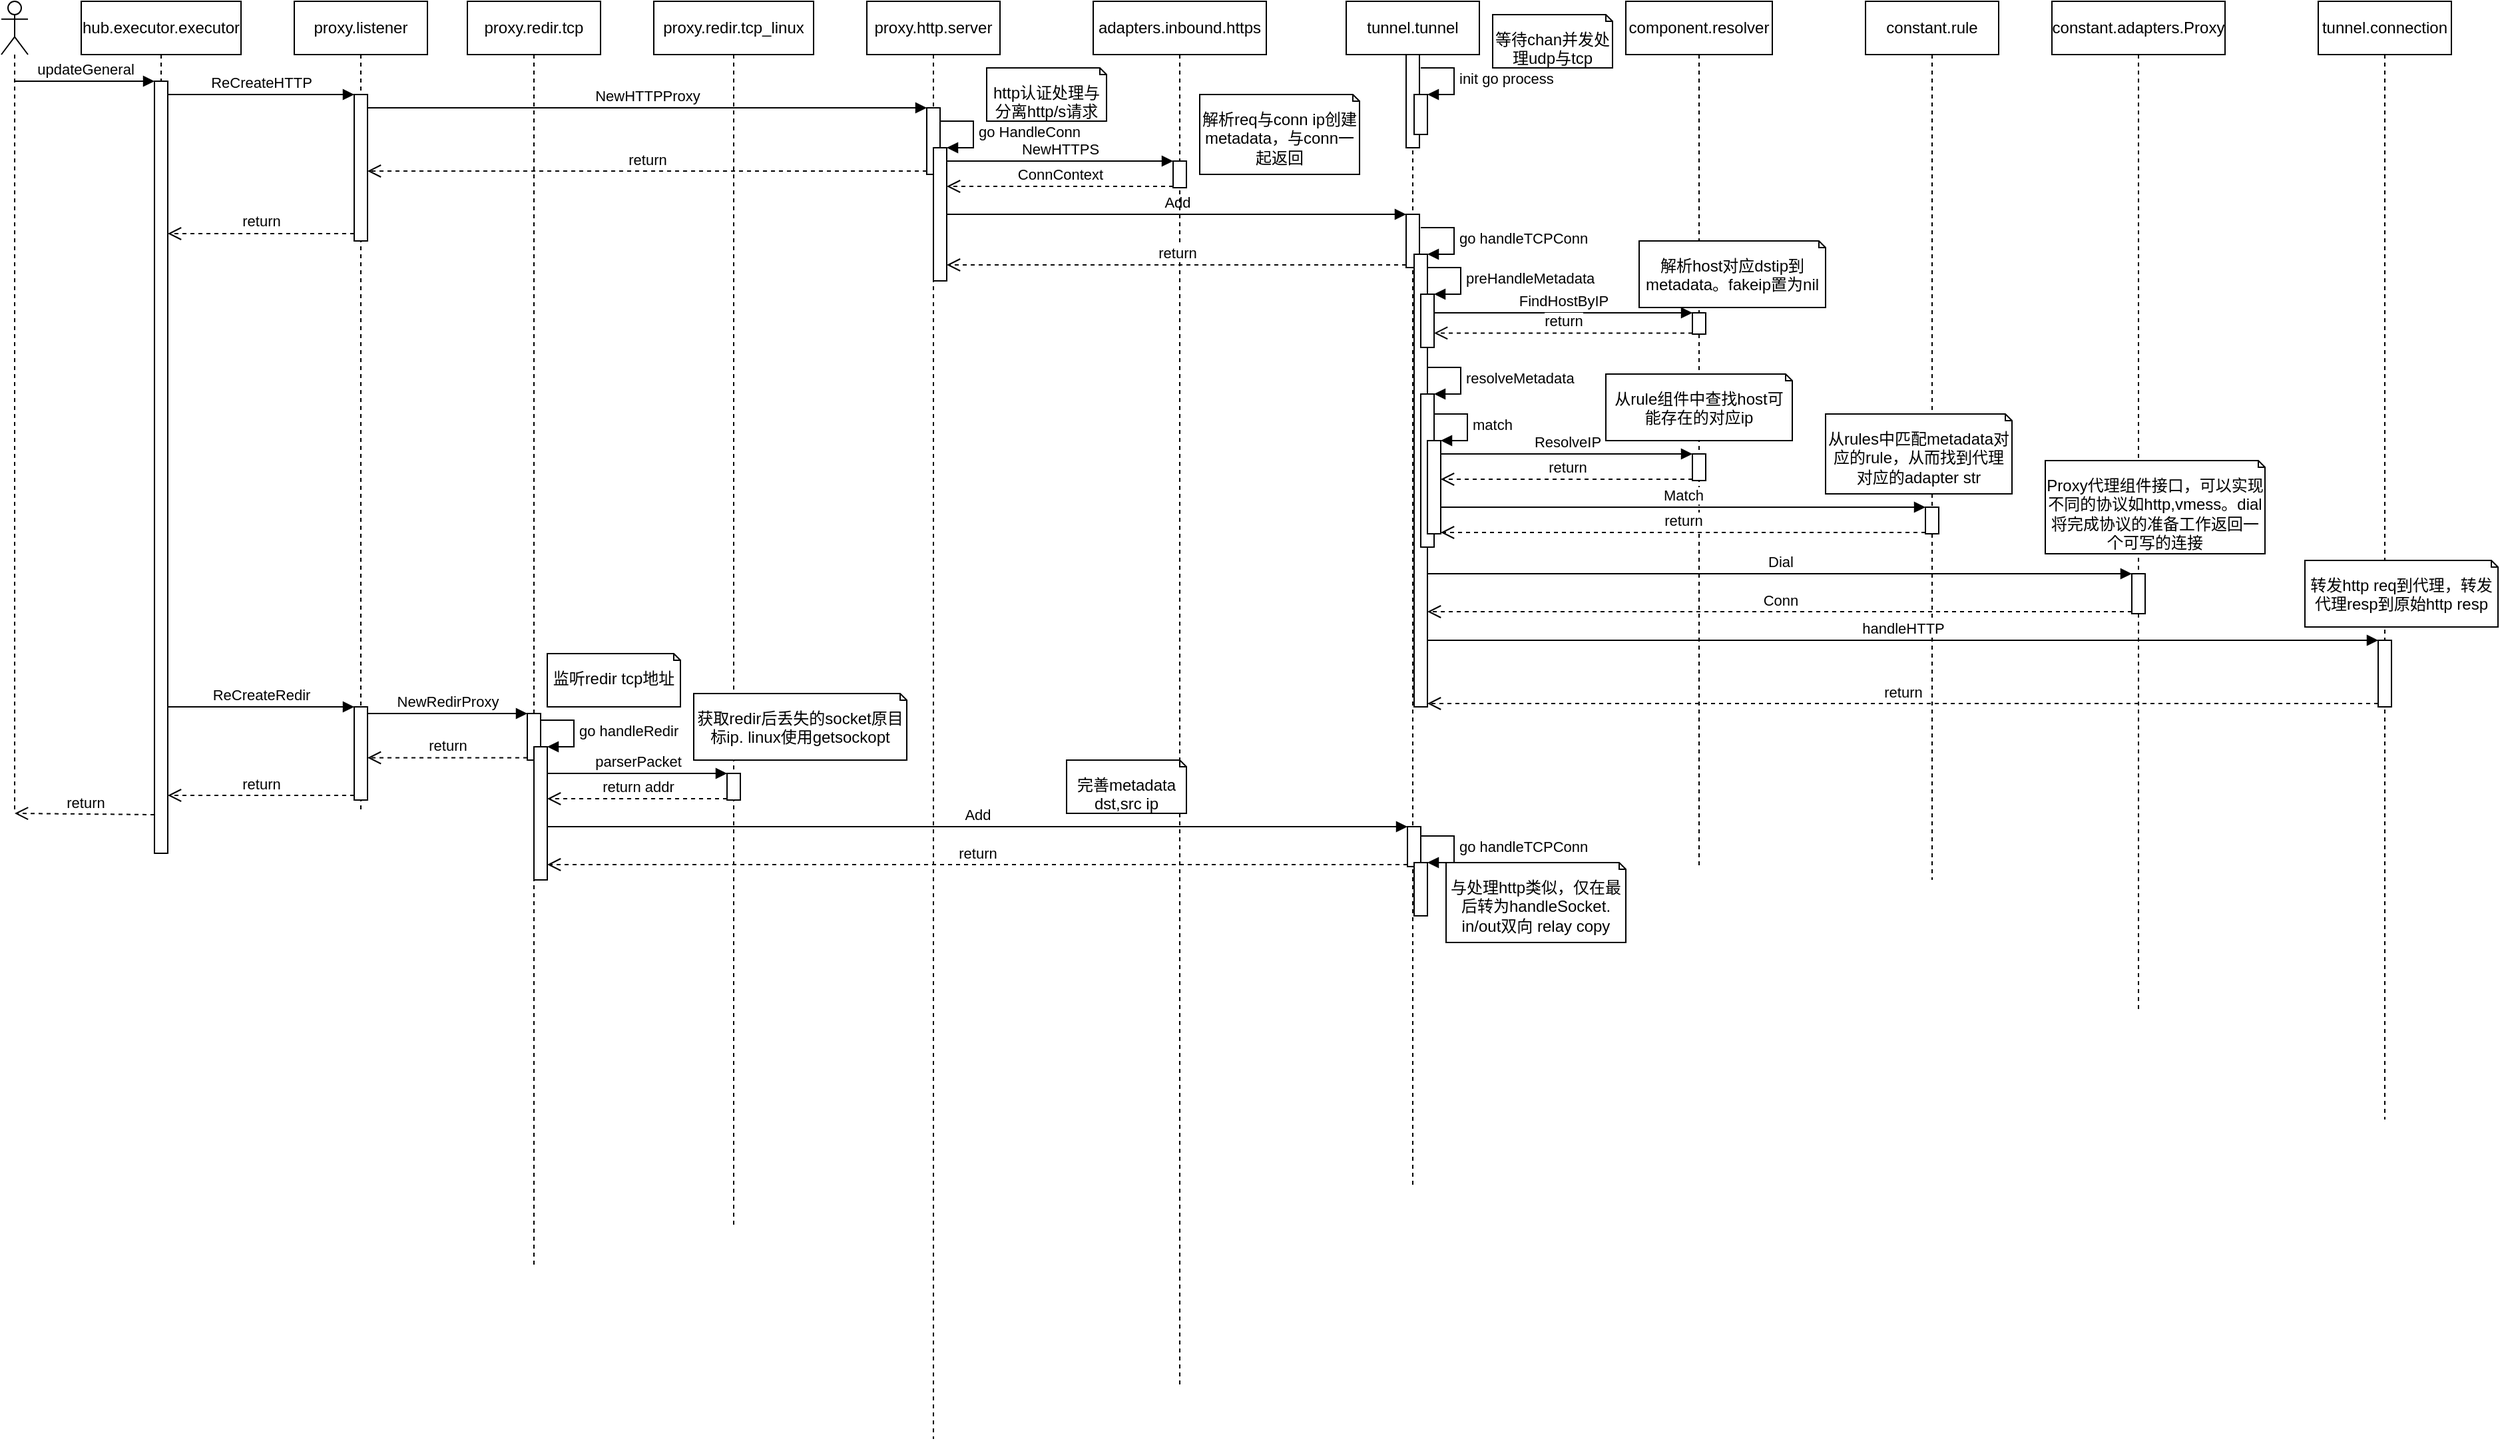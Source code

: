 <mxfile>
    <diagram id="NGMvuP1C8fOMMnkiAd7f" name="Page-1">
        <mxGraphModel dx="579" dy="800" grid="1" gridSize="10" guides="1" tooltips="1" connect="1" arrows="1" fold="1" page="1" pageScale="1" pageWidth="1169" pageHeight="827" math="0" shadow="0">
            <root>
                <mxCell id="0"/>
                <mxCell id="1" parent="0"/>
                <mxCell id="2" value="hub.executor.executor" style="shape=umlLifeline;perimeter=lifelinePerimeter;whiteSpace=wrap;html=1;container=1;collapsible=0;recursiveResize=0;outlineConnect=0;" parent="1" vertex="1">
                    <mxGeometry x="90" y="120" width="120" height="640" as="geometry"/>
                </mxCell>
                <mxCell id="5" value="" style="html=1;points=[];perimeter=orthogonalPerimeter;" parent="2" vertex="1">
                    <mxGeometry x="55" y="60" width="10" height="580" as="geometry"/>
                </mxCell>
                <mxCell id="3" value="" style="shape=umlLifeline;participant=umlActor;perimeter=lifelinePerimeter;whiteSpace=wrap;html=1;container=1;collapsible=0;recursiveResize=0;verticalAlign=top;spacingTop=36;outlineConnect=0;" parent="1" vertex="1">
                    <mxGeometry x="30" y="120" width="20" height="610" as="geometry"/>
                </mxCell>
                <mxCell id="4" value="proxy.listener" style="shape=umlLifeline;perimeter=lifelinePerimeter;whiteSpace=wrap;html=1;container=1;collapsible=0;recursiveResize=0;outlineConnect=0;" parent="1" vertex="1">
                    <mxGeometry x="250" y="120" width="100" height="610" as="geometry"/>
                </mxCell>
                <mxCell id="8" value="" style="html=1;points=[];perimeter=orthogonalPerimeter;" parent="4" vertex="1">
                    <mxGeometry x="45" y="70" width="10" height="110" as="geometry"/>
                </mxCell>
                <mxCell id="84" value="" style="html=1;points=[];perimeter=orthogonalPerimeter;" vertex="1" parent="4">
                    <mxGeometry x="45" y="530" width="10" height="70" as="geometry"/>
                </mxCell>
                <mxCell id="6" value="updateGeneral" style="html=1;verticalAlign=bottom;endArrow=block;entryX=0;entryY=0;" parent="1" source="3" target="5" edge="1">
                    <mxGeometry relative="1" as="geometry">
                        <mxPoint x="85" y="180" as="sourcePoint"/>
                    </mxGeometry>
                </mxCell>
                <mxCell id="7" value="return" style="html=1;verticalAlign=bottom;endArrow=open;dashed=1;endSize=8;exitX=0;exitY=0.95;" parent="1" source="5" target="3" edge="1">
                    <mxGeometry relative="1" as="geometry">
                        <mxPoint x="85" y="256" as="targetPoint"/>
                    </mxGeometry>
                </mxCell>
                <mxCell id="9" value="ReCreateHTTP" style="html=1;verticalAlign=bottom;endArrow=block;entryX=0;entryY=0;" parent="1" source="5" target="8" edge="1">
                    <mxGeometry relative="1" as="geometry">
                        <mxPoint x="225" y="190" as="sourcePoint"/>
                    </mxGeometry>
                </mxCell>
                <mxCell id="10" value="return" style="html=1;verticalAlign=bottom;endArrow=open;dashed=1;endSize=8;exitX=0;exitY=0.95;" parent="1" source="8" target="5" edge="1">
                    <mxGeometry relative="1" as="geometry">
                        <mxPoint x="225" y="266" as="targetPoint"/>
                    </mxGeometry>
                </mxCell>
                <mxCell id="11" value="proxy.http.server" style="shape=umlLifeline;perimeter=lifelinePerimeter;whiteSpace=wrap;html=1;container=1;collapsible=0;recursiveResize=0;outlineConnect=0;" parent="1" vertex="1">
                    <mxGeometry x="680" y="120" width="100" height="1080" as="geometry"/>
                </mxCell>
                <mxCell id="17" value="" style="html=1;points=[];perimeter=orthogonalPerimeter;" parent="11" vertex="1">
                    <mxGeometry x="45" y="80" width="10" height="50" as="geometry"/>
                </mxCell>
                <mxCell id="24" value="" style="html=1;points=[];perimeter=orthogonalPerimeter;" parent="11" vertex="1">
                    <mxGeometry x="50" y="110" width="10" height="100" as="geometry"/>
                </mxCell>
                <mxCell id="25" value="go HandleConn" style="edgeStyle=orthogonalEdgeStyle;html=1;align=left;spacingLeft=2;endArrow=block;rounded=0;entryX=1;entryY=0;" parent="11" target="24" edge="1">
                    <mxGeometry relative="1" as="geometry">
                        <mxPoint x="55" y="90" as="sourcePoint"/>
                        <Array as="points">
                            <mxPoint x="80" y="90"/>
                        </Array>
                    </mxGeometry>
                </mxCell>
                <mxCell id="18" value="NewHTTPProxy" style="html=1;verticalAlign=bottom;endArrow=block;entryX=0;entryY=0;" parent="1" source="8" target="17" edge="1">
                    <mxGeometry relative="1" as="geometry">
                        <mxPoint x="375" y="200" as="sourcePoint"/>
                    </mxGeometry>
                </mxCell>
                <mxCell id="19" value="return" style="html=1;verticalAlign=bottom;endArrow=open;dashed=1;endSize=8;exitX=0;exitY=0.95;" parent="1" source="17" target="8" edge="1">
                    <mxGeometry relative="1" as="geometry">
                        <mxPoint x="375" y="276" as="targetPoint"/>
                    </mxGeometry>
                </mxCell>
                <mxCell id="30" value="tunnel.tunnel" style="shape=umlLifeline;perimeter=lifelinePerimeter;whiteSpace=wrap;html=1;container=1;collapsible=0;recursiveResize=0;outlineConnect=0;" parent="1" vertex="1">
                    <mxGeometry x="1040" y="120" width="100" height="890" as="geometry"/>
                </mxCell>
                <mxCell id="31" value="" style="html=1;points=[];perimeter=orthogonalPerimeter;" parent="30" vertex="1">
                    <mxGeometry x="45" y="160" width="10" height="40" as="geometry"/>
                </mxCell>
                <mxCell id="44" value="" style="html=1;points=[];perimeter=orthogonalPerimeter;" parent="30" vertex="1">
                    <mxGeometry x="45" y="40" width="10" height="70" as="geometry"/>
                </mxCell>
                <mxCell id="45" value="" style="html=1;points=[];perimeter=orthogonalPerimeter;" parent="30" vertex="1">
                    <mxGeometry x="51" y="70" width="10" height="30" as="geometry"/>
                </mxCell>
                <mxCell id="46" value="init go process" style="edgeStyle=orthogonalEdgeStyle;html=1;align=left;spacingLeft=2;endArrow=block;rounded=0;entryX=1;entryY=0;" parent="30" target="45" edge="1">
                    <mxGeometry relative="1" as="geometry">
                        <mxPoint x="56" y="50" as="sourcePoint"/>
                        <Array as="points">
                            <mxPoint x="81" y="50"/>
                        </Array>
                    </mxGeometry>
                </mxCell>
                <mxCell id="48" value="" style="html=1;points=[];perimeter=orthogonalPerimeter;" parent="30" vertex="1">
                    <mxGeometry x="51" y="190" width="10" height="340" as="geometry"/>
                </mxCell>
                <mxCell id="49" value="go handleTCPConn" style="edgeStyle=orthogonalEdgeStyle;html=1;align=left;spacingLeft=2;endArrow=block;rounded=0;entryX=1;entryY=0;" parent="30" target="48" edge="1">
                    <mxGeometry relative="1" as="geometry">
                        <mxPoint x="56" y="170" as="sourcePoint"/>
                        <Array as="points">
                            <mxPoint x="81" y="170"/>
                        </Array>
                    </mxGeometry>
                </mxCell>
                <mxCell id="57" value="" style="html=1;points=[];perimeter=orthogonalPerimeter;" parent="30" vertex="1">
                    <mxGeometry x="56" y="220" width="10" height="40" as="geometry"/>
                </mxCell>
                <mxCell id="58" value="preHandleMetadata" style="edgeStyle=orthogonalEdgeStyle;html=1;align=left;spacingLeft=2;endArrow=block;rounded=0;entryX=1;entryY=0;" parent="30" target="57" edge="1">
                    <mxGeometry relative="1" as="geometry">
                        <mxPoint x="61" y="200" as="sourcePoint"/>
                        <Array as="points">
                            <mxPoint x="86" y="200"/>
                        </Array>
                    </mxGeometry>
                </mxCell>
                <mxCell id="59" value="" style="html=1;points=[];perimeter=orthogonalPerimeter;" parent="30" vertex="1">
                    <mxGeometry x="56" y="295" width="10" height="115" as="geometry"/>
                </mxCell>
                <mxCell id="60" value="resolveMetadata" style="edgeStyle=orthogonalEdgeStyle;html=1;align=left;spacingLeft=2;endArrow=block;rounded=0;entryX=1;entryY=0;" parent="30" target="59" edge="1">
                    <mxGeometry relative="1" as="geometry">
                        <mxPoint x="61" y="275" as="sourcePoint"/>
                        <Array as="points">
                            <mxPoint x="86" y="275"/>
                        </Array>
                    </mxGeometry>
                </mxCell>
                <mxCell id="61" value="" style="html=1;points=[];perimeter=orthogonalPerimeter;" parent="30" vertex="1">
                    <mxGeometry x="61" y="330" width="10" height="70" as="geometry"/>
                </mxCell>
                <mxCell id="62" value="match" style="edgeStyle=orthogonalEdgeStyle;html=1;align=left;spacingLeft=2;endArrow=block;rounded=0;entryX=1;entryY=0;" parent="30" target="61" edge="1">
                    <mxGeometry relative="1" as="geometry">
                        <mxPoint x="66" y="310" as="sourcePoint"/>
                        <Array as="points">
                            <mxPoint x="91" y="310"/>
                        </Array>
                    </mxGeometry>
                </mxCell>
                <mxCell id="101" value="" style="html=1;points=[];perimeter=orthogonalPerimeter;" vertex="1" parent="30">
                    <mxGeometry x="46" y="620" width="10" height="30" as="geometry"/>
                </mxCell>
                <mxCell id="105" value="" style="html=1;points=[];perimeter=orthogonalPerimeter;" vertex="1" parent="30">
                    <mxGeometry x="51" y="647" width="10" height="40" as="geometry"/>
                </mxCell>
                <mxCell id="106" value="go handleTCPConn" style="edgeStyle=orthogonalEdgeStyle;html=1;align=left;spacingLeft=2;endArrow=block;rounded=0;entryX=1;entryY=0;" edge="1" target="105" parent="30">
                    <mxGeometry relative="1" as="geometry">
                        <mxPoint x="56" y="627" as="sourcePoint"/>
                        <Array as="points">
                            <mxPoint x="81" y="627"/>
                        </Array>
                    </mxGeometry>
                </mxCell>
                <mxCell id="32" value="Add" style="html=1;verticalAlign=bottom;endArrow=block;entryX=0;entryY=0;" parent="1" source="24" target="31" edge="1">
                    <mxGeometry relative="1" as="geometry">
                        <mxPoint x="815" y="240" as="sourcePoint"/>
                    </mxGeometry>
                </mxCell>
                <mxCell id="35" value="adapters.inbound.https" style="shape=umlLifeline;perimeter=lifelinePerimeter;whiteSpace=wrap;html=1;container=1;collapsible=0;recursiveResize=0;outlineConnect=0;" parent="1" vertex="1">
                    <mxGeometry x="850" y="120" width="130" height="1040" as="geometry"/>
                </mxCell>
                <mxCell id="39" value="" style="html=1;points=[];perimeter=orthogonalPerimeter;" parent="35" vertex="1">
                    <mxGeometry x="60" y="120" width="10" height="20" as="geometry"/>
                </mxCell>
                <mxCell id="40" value="NewHTTPS" style="html=1;verticalAlign=bottom;endArrow=block;entryX=0;entryY=0;" parent="1" source="24" target="39" edge="1">
                    <mxGeometry relative="1" as="geometry">
                        <mxPoint x="840" y="240" as="sourcePoint"/>
                    </mxGeometry>
                </mxCell>
                <mxCell id="41" value="ConnContext" style="html=1;verticalAlign=bottom;endArrow=open;dashed=1;endSize=8;exitX=0;exitY=0.95;" parent="1" source="39" target="24" edge="1">
                    <mxGeometry relative="1" as="geometry">
                        <mxPoint x="840" y="316" as="targetPoint"/>
                    </mxGeometry>
                </mxCell>
                <mxCell id="42" value="解析req与conn ip创建metadata，与conn一起返回" style="shape=note2;boundedLbl=1;whiteSpace=wrap;html=1;size=5;verticalAlign=top;align=center;" parent="1" vertex="1">
                    <mxGeometry x="930" y="190" width="120" height="60" as="geometry"/>
                </mxCell>
                <mxCell id="33" value="return" style="html=1;verticalAlign=bottom;endArrow=open;dashed=1;endSize=8;exitX=0;exitY=0.95;" parent="1" source="31" target="24" edge="1">
                    <mxGeometry relative="1" as="geometry">
                        <mxPoint x="1015" y="316" as="targetPoint"/>
                    </mxGeometry>
                </mxCell>
                <mxCell id="43" value="http认证处理与分离http/s请求" style="shape=note2;boundedLbl=1;whiteSpace=wrap;html=1;size=5;verticalAlign=top;align=center;" parent="1" vertex="1">
                    <mxGeometry x="770" y="170" width="90" height="40" as="geometry"/>
                </mxCell>
                <mxCell id="47" value="等待chan并发处理udp与tcp" style="shape=note2;boundedLbl=1;whiteSpace=wrap;html=1;size=5;verticalAlign=top;align=center;" parent="1" vertex="1">
                    <mxGeometry x="1150" y="130" width="90" height="40" as="geometry"/>
                </mxCell>
                <mxCell id="50" value="component.resolver" style="shape=umlLifeline;perimeter=lifelinePerimeter;whiteSpace=wrap;html=1;container=1;collapsible=0;recursiveResize=0;outlineConnect=0;" parent="1" vertex="1">
                    <mxGeometry x="1250" y="120" width="110" height="650" as="geometry"/>
                </mxCell>
                <mxCell id="51" value="" style="html=1;points=[];perimeter=orthogonalPerimeter;" parent="50" vertex="1">
                    <mxGeometry x="50" y="234" width="10" height="16" as="geometry"/>
                </mxCell>
                <mxCell id="63" value="" style="html=1;points=[];perimeter=orthogonalPerimeter;" parent="50" vertex="1">
                    <mxGeometry x="50" y="340" width="10" height="20" as="geometry"/>
                </mxCell>
                <mxCell id="52" value="FindHostByIP" style="html=1;verticalAlign=bottom;endArrow=block;entryX=0;entryY=0;" parent="1" source="57" target="51" edge="1">
                    <mxGeometry relative="1" as="geometry">
                        <mxPoint x="1230" y="334" as="sourcePoint"/>
                    </mxGeometry>
                </mxCell>
                <mxCell id="53" value="return" style="html=1;verticalAlign=bottom;endArrow=open;dashed=1;endSize=8;exitX=0;exitY=0.95;" parent="1" source="51" target="57" edge="1">
                    <mxGeometry relative="1" as="geometry">
                        <mxPoint x="1230" y="410" as="targetPoint"/>
                    </mxGeometry>
                </mxCell>
                <mxCell id="54" value="解析host对应dstip到metadata。fakeip置为nil" style="shape=note2;boundedLbl=1;whiteSpace=wrap;html=1;size=5;verticalAlign=top;align=center;" parent="1" vertex="1">
                    <mxGeometry x="1260" y="300" width="140" height="50" as="geometry"/>
                </mxCell>
                <mxCell id="64" value="ResolveIP" style="html=1;verticalAlign=bottom;endArrow=block;entryX=0;entryY=0;" parent="1" source="61" target="63" edge="1">
                    <mxGeometry relative="1" as="geometry">
                        <mxPoint x="1230" y="460" as="sourcePoint"/>
                    </mxGeometry>
                </mxCell>
                <mxCell id="65" value="return" style="html=1;verticalAlign=bottom;endArrow=open;dashed=1;endSize=8;exitX=0;exitY=0.95;" parent="1" source="63" target="61" edge="1">
                    <mxGeometry relative="1" as="geometry">
                        <mxPoint x="1230" y="536" as="targetPoint"/>
                    </mxGeometry>
                </mxCell>
                <mxCell id="66" value="从rule组件中查找host可能存在的对应ip" style="shape=note2;boundedLbl=1;whiteSpace=wrap;html=1;size=5;verticalAlign=top;align=center;" parent="1" vertex="1">
                    <mxGeometry x="1235" y="400" width="140" height="50" as="geometry"/>
                </mxCell>
                <mxCell id="67" value="constant.rule" style="shape=umlLifeline;perimeter=lifelinePerimeter;whiteSpace=wrap;html=1;container=1;collapsible=0;recursiveResize=0;outlineConnect=0;" parent="1" vertex="1">
                    <mxGeometry x="1430" y="120" width="100" height="660" as="geometry"/>
                </mxCell>
                <mxCell id="68" value="" style="html=1;points=[];perimeter=orthogonalPerimeter;" parent="67" vertex="1">
                    <mxGeometry x="45" y="380" width="10" height="20" as="geometry"/>
                </mxCell>
                <mxCell id="69" value="Match" style="html=1;verticalAlign=bottom;endArrow=block;entryX=0;entryY=0;" parent="1" source="61" target="68" edge="1">
                    <mxGeometry relative="1" as="geometry">
                        <mxPoint x="1405" y="510" as="sourcePoint"/>
                    </mxGeometry>
                </mxCell>
                <mxCell id="70" value="return" style="html=1;verticalAlign=bottom;endArrow=open;dashed=1;endSize=8;exitX=0;exitY=0.95;" parent="1" source="68" target="61" edge="1">
                    <mxGeometry relative="1" as="geometry">
                        <mxPoint x="1405" y="586" as="targetPoint"/>
                    </mxGeometry>
                </mxCell>
                <mxCell id="71" value="从rules中匹配metadata对应的rule，从而找到代理对应的adapter str" style="shape=note2;boundedLbl=1;whiteSpace=wrap;html=1;size=5;verticalAlign=top;align=center;" parent="1" vertex="1">
                    <mxGeometry x="1400" y="430" width="140" height="60" as="geometry"/>
                </mxCell>
                <mxCell id="72" value="constant.adapters.Proxy" style="shape=umlLifeline;perimeter=lifelinePerimeter;whiteSpace=wrap;html=1;container=1;collapsible=0;recursiveResize=0;outlineConnect=0;" parent="1" vertex="1">
                    <mxGeometry x="1570" y="120" width="130" height="760" as="geometry"/>
                </mxCell>
                <mxCell id="73" value="" style="html=1;points=[];perimeter=orthogonalPerimeter;" parent="72" vertex="1">
                    <mxGeometry x="60" y="430" width="10" height="30" as="geometry"/>
                </mxCell>
                <mxCell id="74" value="Dial" style="html=1;verticalAlign=bottom;endArrow=block;entryX=0;entryY=0;" parent="1" source="48" target="73" edge="1">
                    <mxGeometry relative="1" as="geometry">
                        <mxPoint x="1575" y="550" as="sourcePoint"/>
                    </mxGeometry>
                </mxCell>
                <mxCell id="75" value="Conn" style="html=1;verticalAlign=bottom;endArrow=open;dashed=1;endSize=8;exitX=0;exitY=0.95;" parent="1" source="73" target="48" edge="1">
                    <mxGeometry relative="1" as="geometry">
                        <mxPoint x="1575" y="626" as="targetPoint"/>
                    </mxGeometry>
                </mxCell>
                <mxCell id="76" value="Proxy代理组件接口，可以实现不同的协议如http,vmess。dial将完成协议的准备工作返回一个可写的连接" style="shape=note2;boundedLbl=1;whiteSpace=wrap;html=1;size=5;verticalAlign=top;align=center;" parent="1" vertex="1">
                    <mxGeometry x="1565" y="465" width="165" height="70" as="geometry"/>
                </mxCell>
                <mxCell id="77" value="tunnel.connection" style="shape=umlLifeline;perimeter=lifelinePerimeter;whiteSpace=wrap;html=1;container=1;collapsible=0;recursiveResize=0;outlineConnect=0;" parent="1" vertex="1">
                    <mxGeometry x="1770" y="120" width="100" height="840" as="geometry"/>
                </mxCell>
                <mxCell id="78" value="" style="html=1;points=[];perimeter=orthogonalPerimeter;" parent="77" vertex="1">
                    <mxGeometry x="45" y="480" width="10" height="50" as="geometry"/>
                </mxCell>
                <mxCell id="79" value="handleHTTP" style="html=1;verticalAlign=bottom;endArrow=block;entryX=0;entryY=0;" parent="1" source="48" target="78" edge="1">
                    <mxGeometry relative="1" as="geometry">
                        <mxPoint x="1745" y="600" as="sourcePoint"/>
                    </mxGeometry>
                </mxCell>
                <mxCell id="80" value="return" style="html=1;verticalAlign=bottom;endArrow=open;dashed=1;endSize=8;exitX=0;exitY=0.95;" parent="1" source="78" target="48" edge="1">
                    <mxGeometry relative="1" as="geometry">
                        <mxPoint x="1745" y="676" as="targetPoint"/>
                    </mxGeometry>
                </mxCell>
                <mxCell id="81" value="转发http req到代理，转发代理resp到原始http resp" style="shape=note2;boundedLbl=1;whiteSpace=wrap;html=1;size=5;verticalAlign=top;align=center;" parent="1" vertex="1">
                    <mxGeometry x="1760" y="540" width="145" height="50" as="geometry"/>
                </mxCell>
                <mxCell id="82" value="proxy.redir.tcp" style="shape=umlLifeline;perimeter=lifelinePerimeter;whiteSpace=wrap;html=1;container=1;collapsible=0;recursiveResize=0;outlineConnect=0;" vertex="1" parent="1">
                    <mxGeometry x="380" y="120" width="100" height="950" as="geometry"/>
                </mxCell>
                <mxCell id="87" value="" style="html=1;points=[];perimeter=orthogonalPerimeter;" vertex="1" parent="82">
                    <mxGeometry x="45" y="535" width="10" height="35" as="geometry"/>
                </mxCell>
                <mxCell id="90" value="" style="html=1;points=[];perimeter=orthogonalPerimeter;" vertex="1" parent="82">
                    <mxGeometry x="50" y="560" width="10" height="100" as="geometry"/>
                </mxCell>
                <mxCell id="91" value="go handleRedir" style="edgeStyle=orthogonalEdgeStyle;html=1;align=left;spacingLeft=2;endArrow=block;rounded=0;entryX=1;entryY=0;" edge="1" target="90" parent="82">
                    <mxGeometry relative="1" as="geometry">
                        <mxPoint x="55" y="540" as="sourcePoint"/>
                        <Array as="points">
                            <mxPoint x="80" y="540"/>
                        </Array>
                    </mxGeometry>
                </mxCell>
                <mxCell id="85" value="ReCreateRedir" style="html=1;verticalAlign=bottom;endArrow=block;entryX=0;entryY=0;" edge="1" target="84" parent="1" source="5">
                    <mxGeometry relative="1" as="geometry">
                        <mxPoint x="155" y="650" as="sourcePoint"/>
                    </mxGeometry>
                </mxCell>
                <mxCell id="86" value="return" style="html=1;verticalAlign=bottom;endArrow=open;dashed=1;endSize=8;exitX=0;exitY=0.95;" edge="1" source="84" parent="1" target="5">
                    <mxGeometry relative="1" as="geometry">
                        <mxPoint x="155" y="716.5" as="targetPoint"/>
                    </mxGeometry>
                </mxCell>
                <mxCell id="88" value="NewRedirProxy" style="html=1;verticalAlign=bottom;endArrow=block;entryX=0;entryY=0;" edge="1" target="87" parent="1" source="84">
                    <mxGeometry relative="1" as="geometry">
                        <mxPoint x="355" y="655" as="sourcePoint"/>
                    </mxGeometry>
                </mxCell>
                <mxCell id="89" value="return" style="html=1;verticalAlign=bottom;endArrow=open;dashed=1;endSize=8;exitX=0;exitY=0.95;" edge="1" source="87" parent="1" target="84">
                    <mxGeometry relative="1" as="geometry">
                        <mxPoint x="355" y="731" as="targetPoint"/>
                    </mxGeometry>
                </mxCell>
                <mxCell id="92" value="监听redir tcp地址" style="shape=note2;boundedLbl=1;whiteSpace=wrap;html=1;size=5;verticalAlign=top;align=center;" vertex="1" parent="1">
                    <mxGeometry x="440" y="610" width="100" height="40" as="geometry"/>
                </mxCell>
                <mxCell id="93" value="proxy.redir.tcp_linux" style="shape=umlLifeline;perimeter=lifelinePerimeter;whiteSpace=wrap;html=1;container=1;collapsible=0;recursiveResize=0;outlineConnect=0;" vertex="1" parent="1">
                    <mxGeometry x="520" y="120" width="120" height="920" as="geometry"/>
                </mxCell>
                <mxCell id="97" value="" style="html=1;points=[];perimeter=orthogonalPerimeter;" vertex="1" parent="93">
                    <mxGeometry x="55" y="580" width="10" height="20" as="geometry"/>
                </mxCell>
                <mxCell id="98" value="parserPacket" style="html=1;verticalAlign=bottom;endArrow=block;entryX=0;entryY=0;" edge="1" target="97" parent="1" source="90">
                    <mxGeometry relative="1" as="geometry">
                        <mxPoint x="505" y="700" as="sourcePoint"/>
                    </mxGeometry>
                </mxCell>
                <mxCell id="99" value="return addr" style="html=1;verticalAlign=bottom;endArrow=open;dashed=1;endSize=8;exitX=0;exitY=0.95;" edge="1" source="97" parent="1" target="90">
                    <mxGeometry relative="1" as="geometry">
                        <mxPoint x="505" y="776" as="targetPoint"/>
                    </mxGeometry>
                </mxCell>
                <mxCell id="100" value="获取redir后丢失的socket原目标ip. linux使用getsockopt" style="shape=note2;boundedLbl=1;whiteSpace=wrap;html=1;size=5;verticalAlign=top;align=center;" vertex="1" parent="1">
                    <mxGeometry x="550" y="640" width="160" height="50" as="geometry"/>
                </mxCell>
                <mxCell id="102" value="Add" style="html=1;verticalAlign=bottom;endArrow=block;entryX=0;entryY=0;" edge="1" target="101" parent="1" source="90">
                    <mxGeometry relative="1" as="geometry">
                        <mxPoint x="1016" y="740" as="sourcePoint"/>
                    </mxGeometry>
                </mxCell>
                <mxCell id="103" value="return" style="html=1;verticalAlign=bottom;endArrow=open;dashed=1;endSize=8;exitX=0;exitY=0.95;" edge="1" source="101" parent="1" target="90">
                    <mxGeometry relative="1" as="geometry">
                        <mxPoint x="1016" y="816" as="targetPoint"/>
                    </mxGeometry>
                </mxCell>
                <mxCell id="104" value="完善metadata dst,src ip" style="shape=note2;boundedLbl=1;whiteSpace=wrap;html=1;size=5;verticalAlign=top;align=center;" vertex="1" parent="1">
                    <mxGeometry x="830" y="690" width="90" height="40" as="geometry"/>
                </mxCell>
                <mxCell id="107" value="与处理http类似，仅在最后转为handleSocket. in/out双向 relay copy" style="shape=note2;boundedLbl=1;whiteSpace=wrap;html=1;size=5;verticalAlign=top;align=center;" vertex="1" parent="1">
                    <mxGeometry x="1115" y="767" width="135" height="60" as="geometry"/>
                </mxCell>
            </root>
        </mxGraphModel>
    </diagram>
</mxfile>